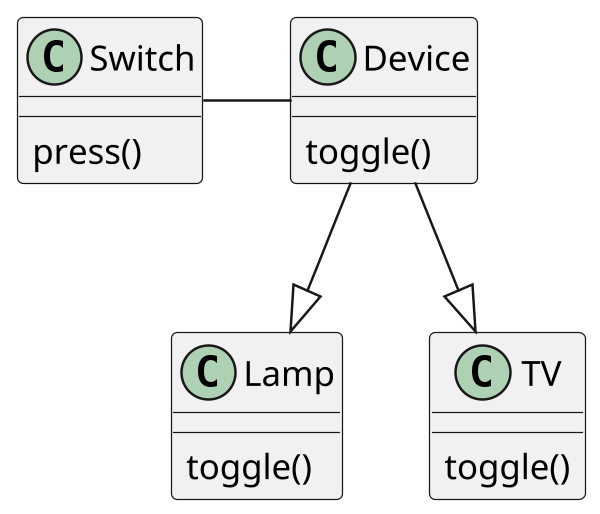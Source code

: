 @startuml dip2
scale 600*600
hide footbox

class Switch{
    press()
}

class Device{
    toggle()
}

class Lamp{
    toggle()
}

class TV{
    toggle()
}


Switch - Device
Device --|> Lamp
Device --|> TV

@enduml